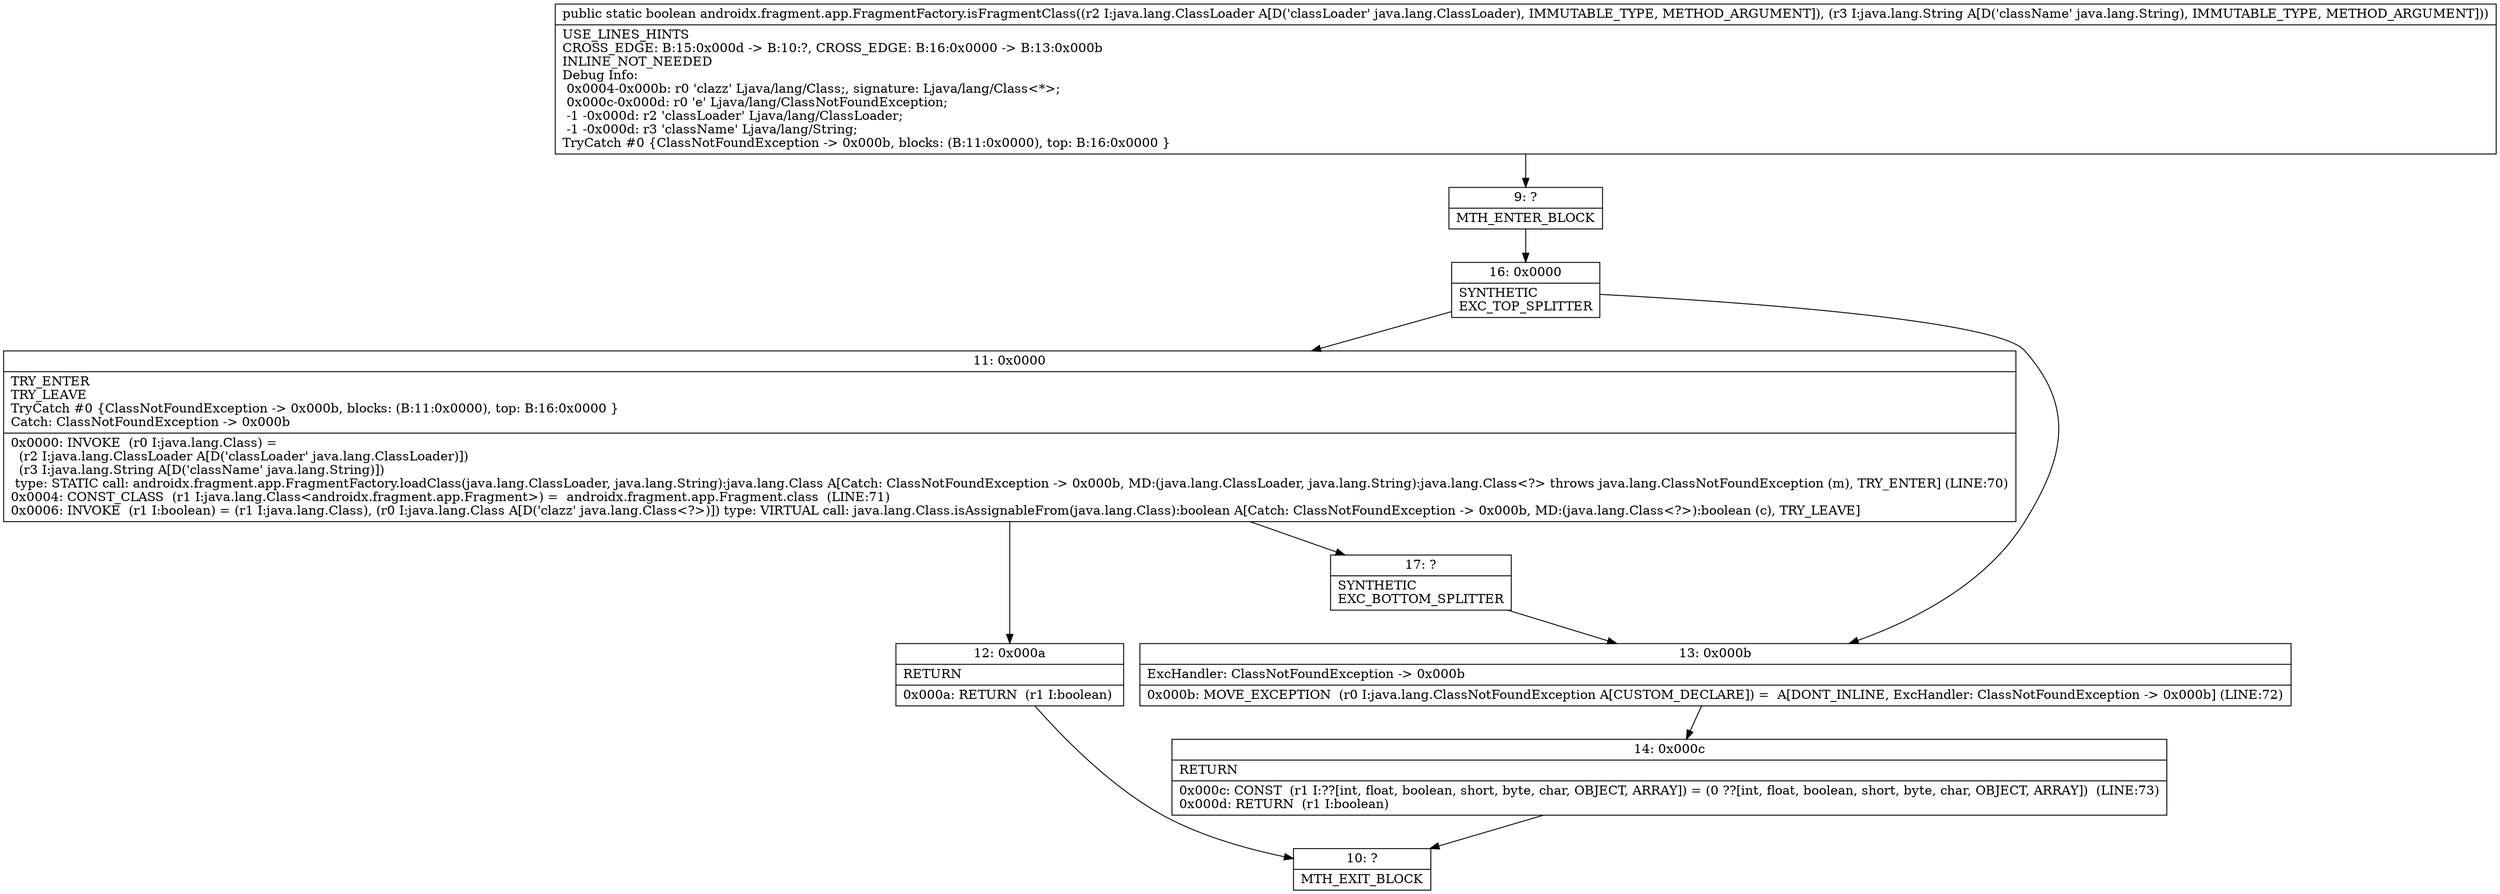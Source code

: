 digraph "CFG forandroidx.fragment.app.FragmentFactory.isFragmentClass(Ljava\/lang\/ClassLoader;Ljava\/lang\/String;)Z" {
Node_9 [shape=record,label="{9\:\ ?|MTH_ENTER_BLOCK\l}"];
Node_16 [shape=record,label="{16\:\ 0x0000|SYNTHETIC\lEXC_TOP_SPLITTER\l}"];
Node_11 [shape=record,label="{11\:\ 0x0000|TRY_ENTER\lTRY_LEAVE\lTryCatch #0 \{ClassNotFoundException \-\> 0x000b, blocks: (B:11:0x0000), top: B:16:0x0000 \}\lCatch: ClassNotFoundException \-\> 0x000b\l|0x0000: INVOKE  (r0 I:java.lang.Class) = \l  (r2 I:java.lang.ClassLoader A[D('classLoader' java.lang.ClassLoader)])\l  (r3 I:java.lang.String A[D('className' java.lang.String)])\l type: STATIC call: androidx.fragment.app.FragmentFactory.loadClass(java.lang.ClassLoader, java.lang.String):java.lang.Class A[Catch: ClassNotFoundException \-\> 0x000b, MD:(java.lang.ClassLoader, java.lang.String):java.lang.Class\<?\> throws java.lang.ClassNotFoundException (m), TRY_ENTER] (LINE:70)\l0x0004: CONST_CLASS  (r1 I:java.lang.Class\<androidx.fragment.app.Fragment\>) =  androidx.fragment.app.Fragment.class  (LINE:71)\l0x0006: INVOKE  (r1 I:boolean) = (r1 I:java.lang.Class), (r0 I:java.lang.Class A[D('clazz' java.lang.Class\<?\>)]) type: VIRTUAL call: java.lang.Class.isAssignableFrom(java.lang.Class):boolean A[Catch: ClassNotFoundException \-\> 0x000b, MD:(java.lang.Class\<?\>):boolean (c), TRY_LEAVE]\l}"];
Node_12 [shape=record,label="{12\:\ 0x000a|RETURN\l|0x000a: RETURN  (r1 I:boolean) \l}"];
Node_10 [shape=record,label="{10\:\ ?|MTH_EXIT_BLOCK\l}"];
Node_17 [shape=record,label="{17\:\ ?|SYNTHETIC\lEXC_BOTTOM_SPLITTER\l}"];
Node_13 [shape=record,label="{13\:\ 0x000b|ExcHandler: ClassNotFoundException \-\> 0x000b\l|0x000b: MOVE_EXCEPTION  (r0 I:java.lang.ClassNotFoundException A[CUSTOM_DECLARE]) =  A[DONT_INLINE, ExcHandler: ClassNotFoundException \-\> 0x000b] (LINE:72)\l}"];
Node_14 [shape=record,label="{14\:\ 0x000c|RETURN\l|0x000c: CONST  (r1 I:??[int, float, boolean, short, byte, char, OBJECT, ARRAY]) = (0 ??[int, float, boolean, short, byte, char, OBJECT, ARRAY])  (LINE:73)\l0x000d: RETURN  (r1 I:boolean) \l}"];
MethodNode[shape=record,label="{public static boolean androidx.fragment.app.FragmentFactory.isFragmentClass((r2 I:java.lang.ClassLoader A[D('classLoader' java.lang.ClassLoader), IMMUTABLE_TYPE, METHOD_ARGUMENT]), (r3 I:java.lang.String A[D('className' java.lang.String), IMMUTABLE_TYPE, METHOD_ARGUMENT]))  | USE_LINES_HINTS\lCROSS_EDGE: B:15:0x000d \-\> B:10:?, CROSS_EDGE: B:16:0x0000 \-\> B:13:0x000b\lINLINE_NOT_NEEDED\lDebug Info:\l  0x0004\-0x000b: r0 'clazz' Ljava\/lang\/Class;, signature: Ljava\/lang\/Class\<*\>;\l  0x000c\-0x000d: r0 'e' Ljava\/lang\/ClassNotFoundException;\l  \-1 \-0x000d: r2 'classLoader' Ljava\/lang\/ClassLoader;\l  \-1 \-0x000d: r3 'className' Ljava\/lang\/String;\lTryCatch #0 \{ClassNotFoundException \-\> 0x000b, blocks: (B:11:0x0000), top: B:16:0x0000 \}\l}"];
MethodNode -> Node_9;Node_9 -> Node_16;
Node_16 -> Node_11;
Node_16 -> Node_13;
Node_11 -> Node_12;
Node_11 -> Node_17;
Node_12 -> Node_10;
Node_17 -> Node_13;
Node_13 -> Node_14;
Node_14 -> Node_10;
}


